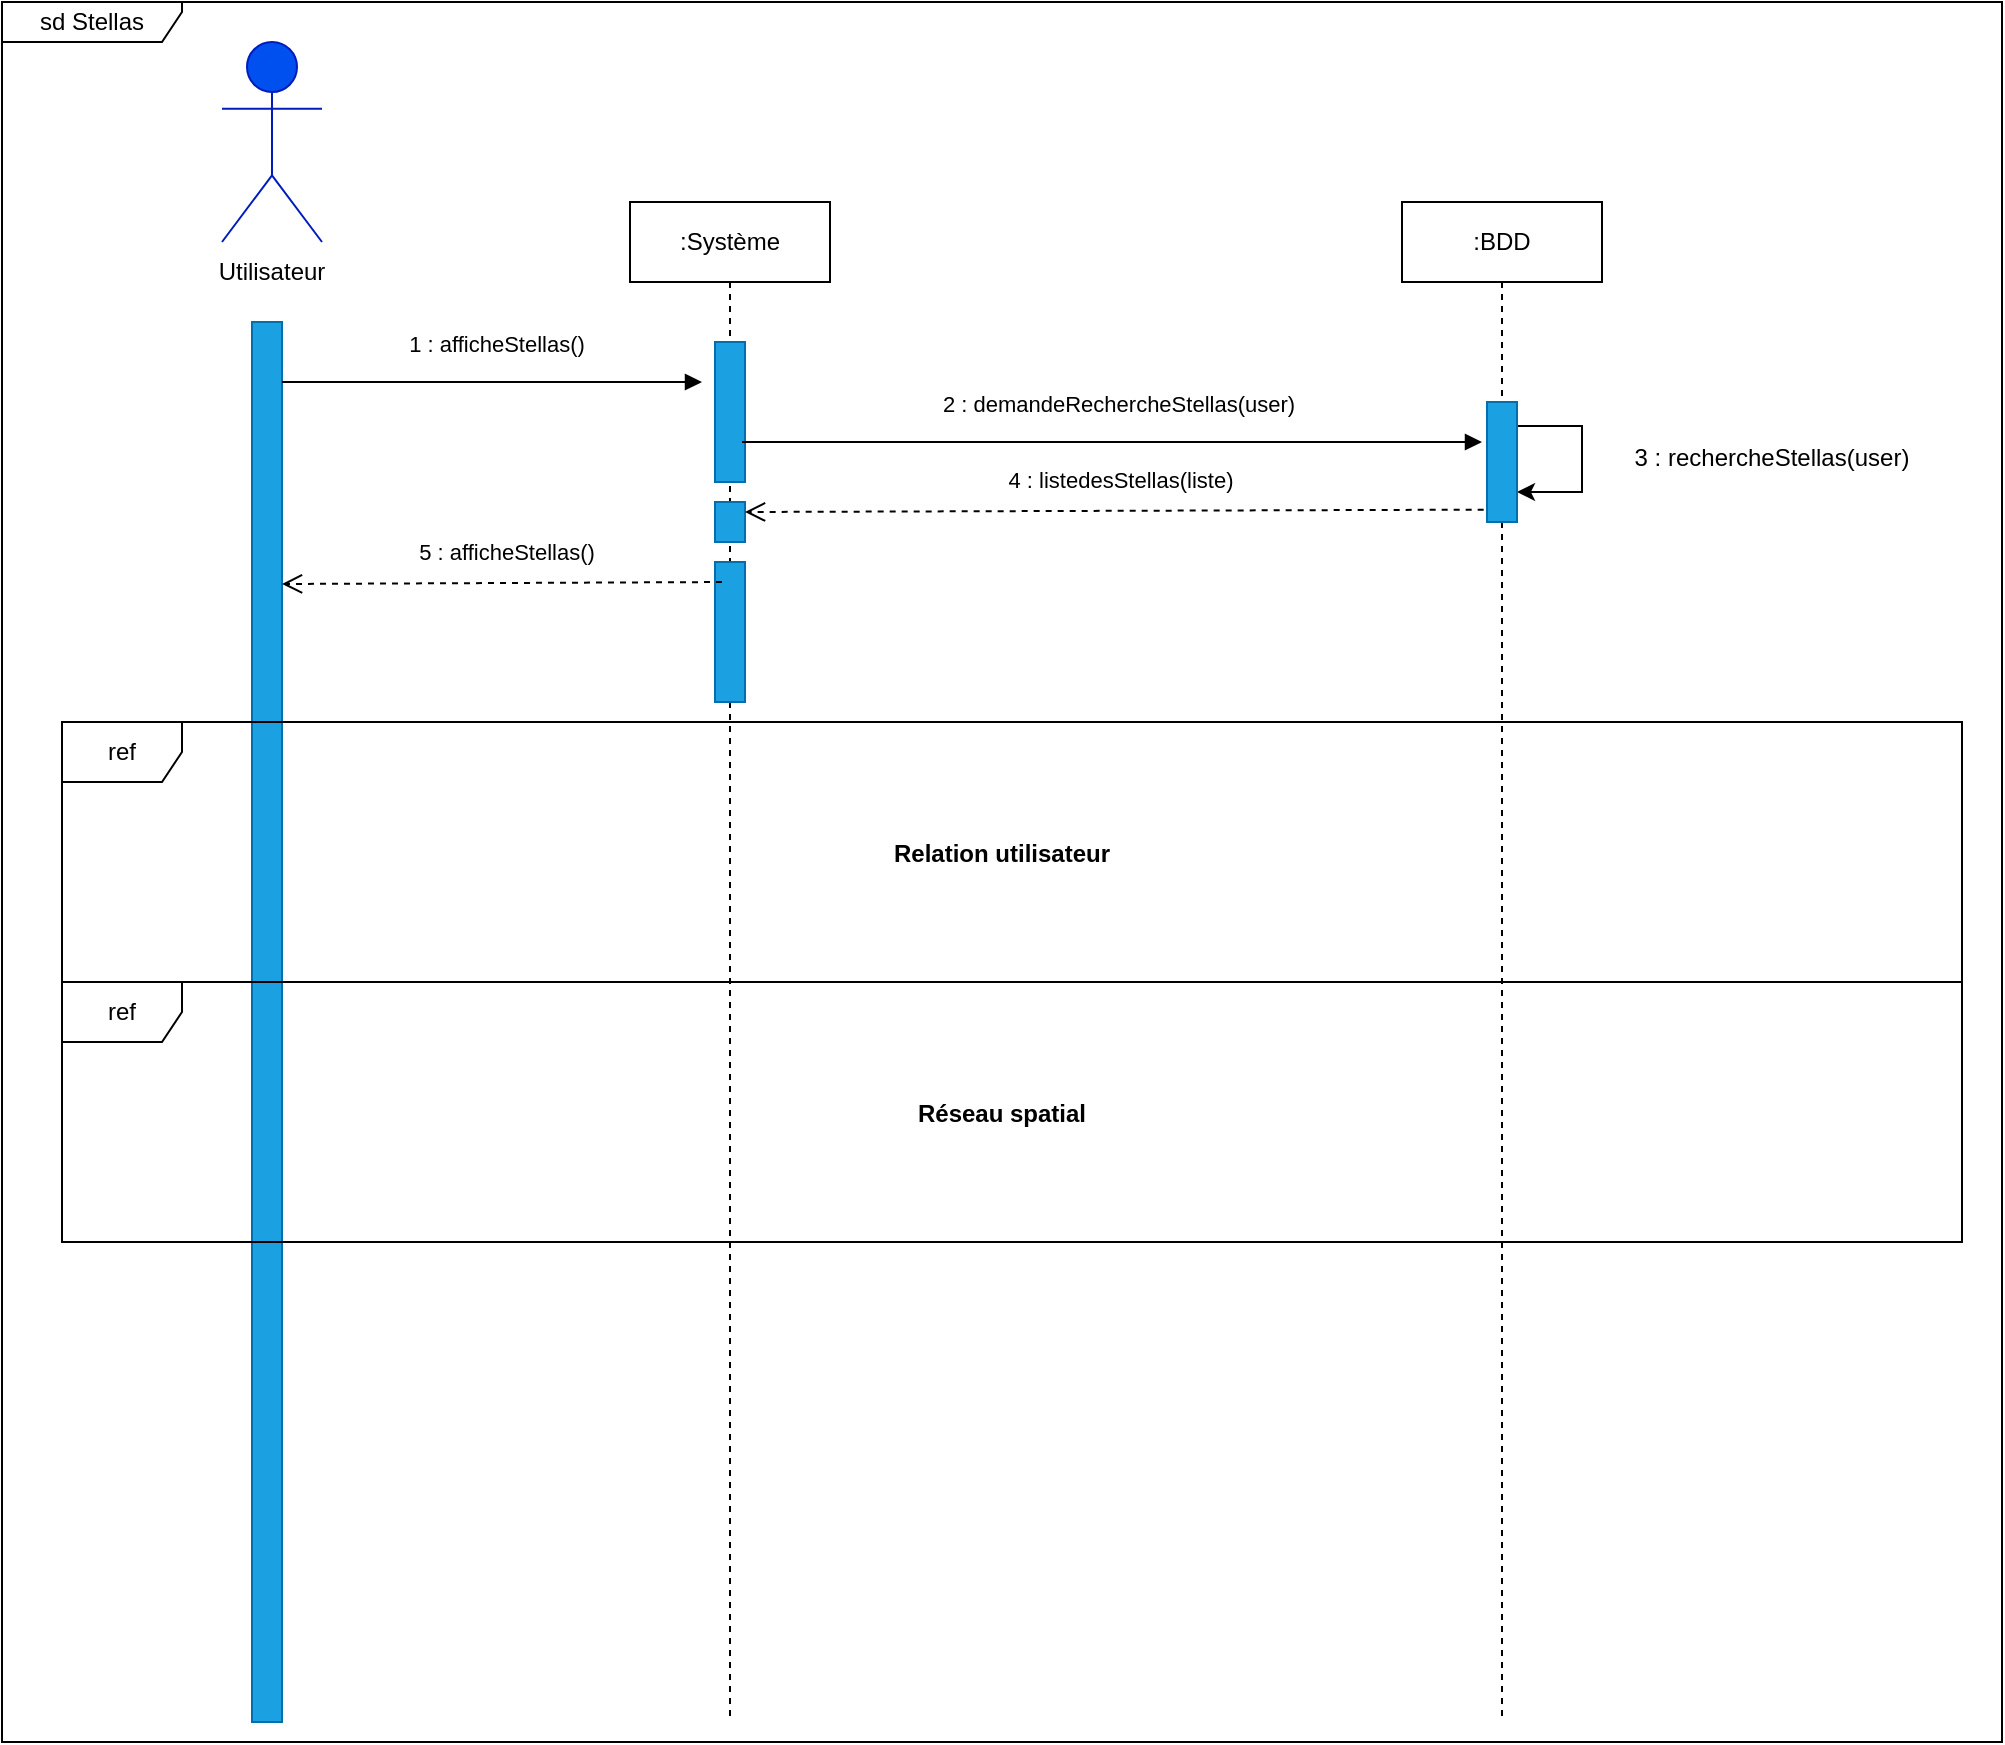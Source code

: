 <mxfile version="20.6.0" type="device"><diagram id="bxvztvTvEdIpWQGPbhB_" name="Page-1"><mxGraphModel dx="1778" dy="921" grid="1" gridSize="10" guides="1" tooltips="1" connect="1" arrows="1" fold="1" page="1" pageScale="1" pageWidth="827" pageHeight="1169" math="0" shadow="0"><root><mxCell id="0"/><mxCell id="1" parent="0"/><mxCell id="NlqmlT9zZCkeOQp13S26-1" value="&lt;b&gt;Utilisateur&lt;/b&gt;" style="shape=umlActor;verticalLabelPosition=bottom;verticalAlign=top;html=1;fillColor=#0050ef;fontColor=#ffffff;strokeColor=#001DBC;" vertex="1" parent="1"><mxGeometry x="110" y="190" width="50" height="100" as="geometry"/></mxCell><mxCell id="NlqmlT9zZCkeOQp13S26-2" value="Utilisateur" style="text;html=1;strokeColor=none;fillColor=none;align=center;verticalAlign=middle;whiteSpace=wrap;rounded=0;" vertex="1" parent="1"><mxGeometry x="105" y="290" width="60" height="30" as="geometry"/></mxCell><mxCell id="NlqmlT9zZCkeOQp13S26-3" value=":Système" style="shape=umlLifeline;perimeter=lifelinePerimeter;whiteSpace=wrap;html=1;container=1;collapsible=0;recursiveResize=0;outlineConnect=0;" vertex="1" parent="1"><mxGeometry x="314" y="270" width="100" height="760" as="geometry"/></mxCell><mxCell id="NlqmlT9zZCkeOQp13S26-4" value="" style="rounded=0;whiteSpace=wrap;html=1;fillColor=#1ba1e2;fontColor=#ffffff;strokeColor=#006EAF;" vertex="1" parent="NlqmlT9zZCkeOQp13S26-3"><mxGeometry x="42.5" y="180" width="15" height="70" as="geometry"/></mxCell><mxCell id="NlqmlT9zZCkeOQp13S26-6" value="" style="rounded=0;whiteSpace=wrap;html=1;fillColor=#1ba1e2;fontColor=#ffffff;strokeColor=#006EAF;" vertex="1" parent="NlqmlT9zZCkeOQp13S26-3"><mxGeometry x="42.5" y="150" width="15" height="20" as="geometry"/></mxCell><mxCell id="NlqmlT9zZCkeOQp13S26-9" value=":BDD" style="shape=umlLifeline;perimeter=lifelinePerimeter;whiteSpace=wrap;html=1;container=1;collapsible=0;recursiveResize=0;outlineConnect=0;" vertex="1" parent="1"><mxGeometry x="700" y="270" width="100" height="760" as="geometry"/></mxCell><mxCell id="NlqmlT9zZCkeOQp13S26-10" style="edgeStyle=orthogonalEdgeStyle;rounded=0;orthogonalLoop=1;jettySize=auto;html=1;exitX=1;exitY=0.25;exitDx=0;exitDy=0;entryX=1;entryY=0.75;entryDx=0;entryDy=0;" edge="1" parent="NlqmlT9zZCkeOQp13S26-9" source="NlqmlT9zZCkeOQp13S26-11" target="NlqmlT9zZCkeOQp13S26-11"><mxGeometry relative="1" as="geometry"><Array as="points"><mxPoint x="58" y="112"/><mxPoint x="90" y="112"/><mxPoint x="90" y="145"/></Array></mxGeometry></mxCell><mxCell id="NlqmlT9zZCkeOQp13S26-11" value="" style="rounded=0;whiteSpace=wrap;html=1;fillColor=#1ba1e2;fontColor=#ffffff;strokeColor=#006EAF;" vertex="1" parent="NlqmlT9zZCkeOQp13S26-9"><mxGeometry x="42.5" y="100" width="15" height="60" as="geometry"/></mxCell><mxCell id="NlqmlT9zZCkeOQp13S26-14" value="" style="rounded=0;whiteSpace=wrap;html=1;fillColor=#1ba1e2;fontColor=#ffffff;strokeColor=#006EAF;" vertex="1" parent="1"><mxGeometry x="125" y="330" width="15" height="700" as="geometry"/></mxCell><mxCell id="NlqmlT9zZCkeOQp13S26-15" value="" style="rounded=0;whiteSpace=wrap;html=1;fillColor=#1ba1e2;fontColor=#ffffff;strokeColor=#006EAF;" vertex="1" parent="1"><mxGeometry x="356.5" y="340" width="15" height="70" as="geometry"/></mxCell><mxCell id="NlqmlT9zZCkeOQp13S26-16" value="1 : afficheStellas()" style="html=1;verticalAlign=bottom;endArrow=block;rounded=0;" edge="1" parent="1"><mxGeometry x="0.016" y="10" width="80" relative="1" as="geometry"><mxPoint x="140" y="360" as="sourcePoint"/><mxPoint x="350" y="360" as="targetPoint"/><mxPoint as="offset"/></mxGeometry></mxCell><mxCell id="NlqmlT9zZCkeOQp13S26-17" value="2 : demandeRechercheStellas(user)" style="html=1;verticalAlign=bottom;endArrow=block;rounded=0;" edge="1" parent="1"><mxGeometry x="0.016" y="10" width="80" relative="1" as="geometry"><mxPoint x="370" y="390" as="sourcePoint"/><mxPoint x="740" y="390" as="targetPoint"/><mxPoint as="offset"/></mxGeometry></mxCell><mxCell id="NlqmlT9zZCkeOQp13S26-18" value="3 : rechercheStellas(user)" style="text;html=1;strokeColor=none;fillColor=none;align=center;verticalAlign=middle;whiteSpace=wrap;rounded=0;" vertex="1" parent="1"><mxGeometry x="790" y="383" width="190" height="30" as="geometry"/></mxCell><mxCell id="NlqmlT9zZCkeOQp13S26-19" value="4 : listedesStellas(liste)" style="html=1;verticalAlign=bottom;endArrow=open;dashed=1;endSize=8;rounded=0;exitX=-0.111;exitY=0.897;exitDx=0;exitDy=0;exitPerimeter=0;entryX=1;entryY=0.25;entryDx=0;entryDy=0;" edge="1" parent="1" source="NlqmlT9zZCkeOQp13S26-11" target="NlqmlT9zZCkeOQp13S26-6"><mxGeometry x="-0.016" y="-6" relative="1" as="geometry"><mxPoint x="752.5" y="705" as="sourcePoint"/><mxPoint x="440" y="424" as="targetPoint"/><mxPoint as="offset"/></mxGeometry></mxCell><mxCell id="NlqmlT9zZCkeOQp13S26-20" value="5 : afficheStellas()" style="html=1;verticalAlign=bottom;endArrow=open;dashed=1;endSize=8;rounded=0;exitX=0.233;exitY=0.143;exitDx=0;exitDy=0;exitPerimeter=0;" edge="1" parent="1" source="NlqmlT9zZCkeOQp13S26-4"><mxGeometry x="-0.016" y="-6" relative="1" as="geometry"><mxPoint x="349.335" y="460.0" as="sourcePoint"/><mxPoint x="140" y="461" as="targetPoint"/><mxPoint as="offset"/></mxGeometry></mxCell><mxCell id="NlqmlT9zZCkeOQp13S26-39" value="ref" style="shape=umlFrame;whiteSpace=wrap;html=1;" vertex="1" parent="1"><mxGeometry x="30" y="530" width="950" height="130" as="geometry"/></mxCell><mxCell id="NlqmlT9zZCkeOQp13S26-40" value="Relation utilisateur" style="text;align=center;fontStyle=1;verticalAlign=middle;spacingLeft=3;spacingRight=3;strokeColor=none;rotatable=0;points=[[0,0.5],[1,0.5]];portConstraint=eastwest;" vertex="1" parent="1"><mxGeometry x="460" y="582" width="80" height="26" as="geometry"/></mxCell><mxCell id="NlqmlT9zZCkeOQp13S26-41" value="ref" style="shape=umlFrame;whiteSpace=wrap;html=1;" vertex="1" parent="1"><mxGeometry x="30" y="660" width="950" height="130" as="geometry"/></mxCell><mxCell id="NlqmlT9zZCkeOQp13S26-42" value="Réseau spatial" style="text;align=center;fontStyle=1;verticalAlign=middle;spacingLeft=3;spacingRight=3;strokeColor=none;rotatable=0;points=[[0,0.5],[1,0.5]];portConstraint=eastwest;" vertex="1" parent="1"><mxGeometry x="460" y="712" width="80" height="26" as="geometry"/></mxCell><mxCell id="NlqmlT9zZCkeOQp13S26-43" value="sd Stellas" style="shape=umlFrame;whiteSpace=wrap;html=1;width=90;height=20;" vertex="1" parent="1"><mxGeometry y="170" width="1000" height="870" as="geometry"/></mxCell></root></mxGraphModel></diagram></mxfile>